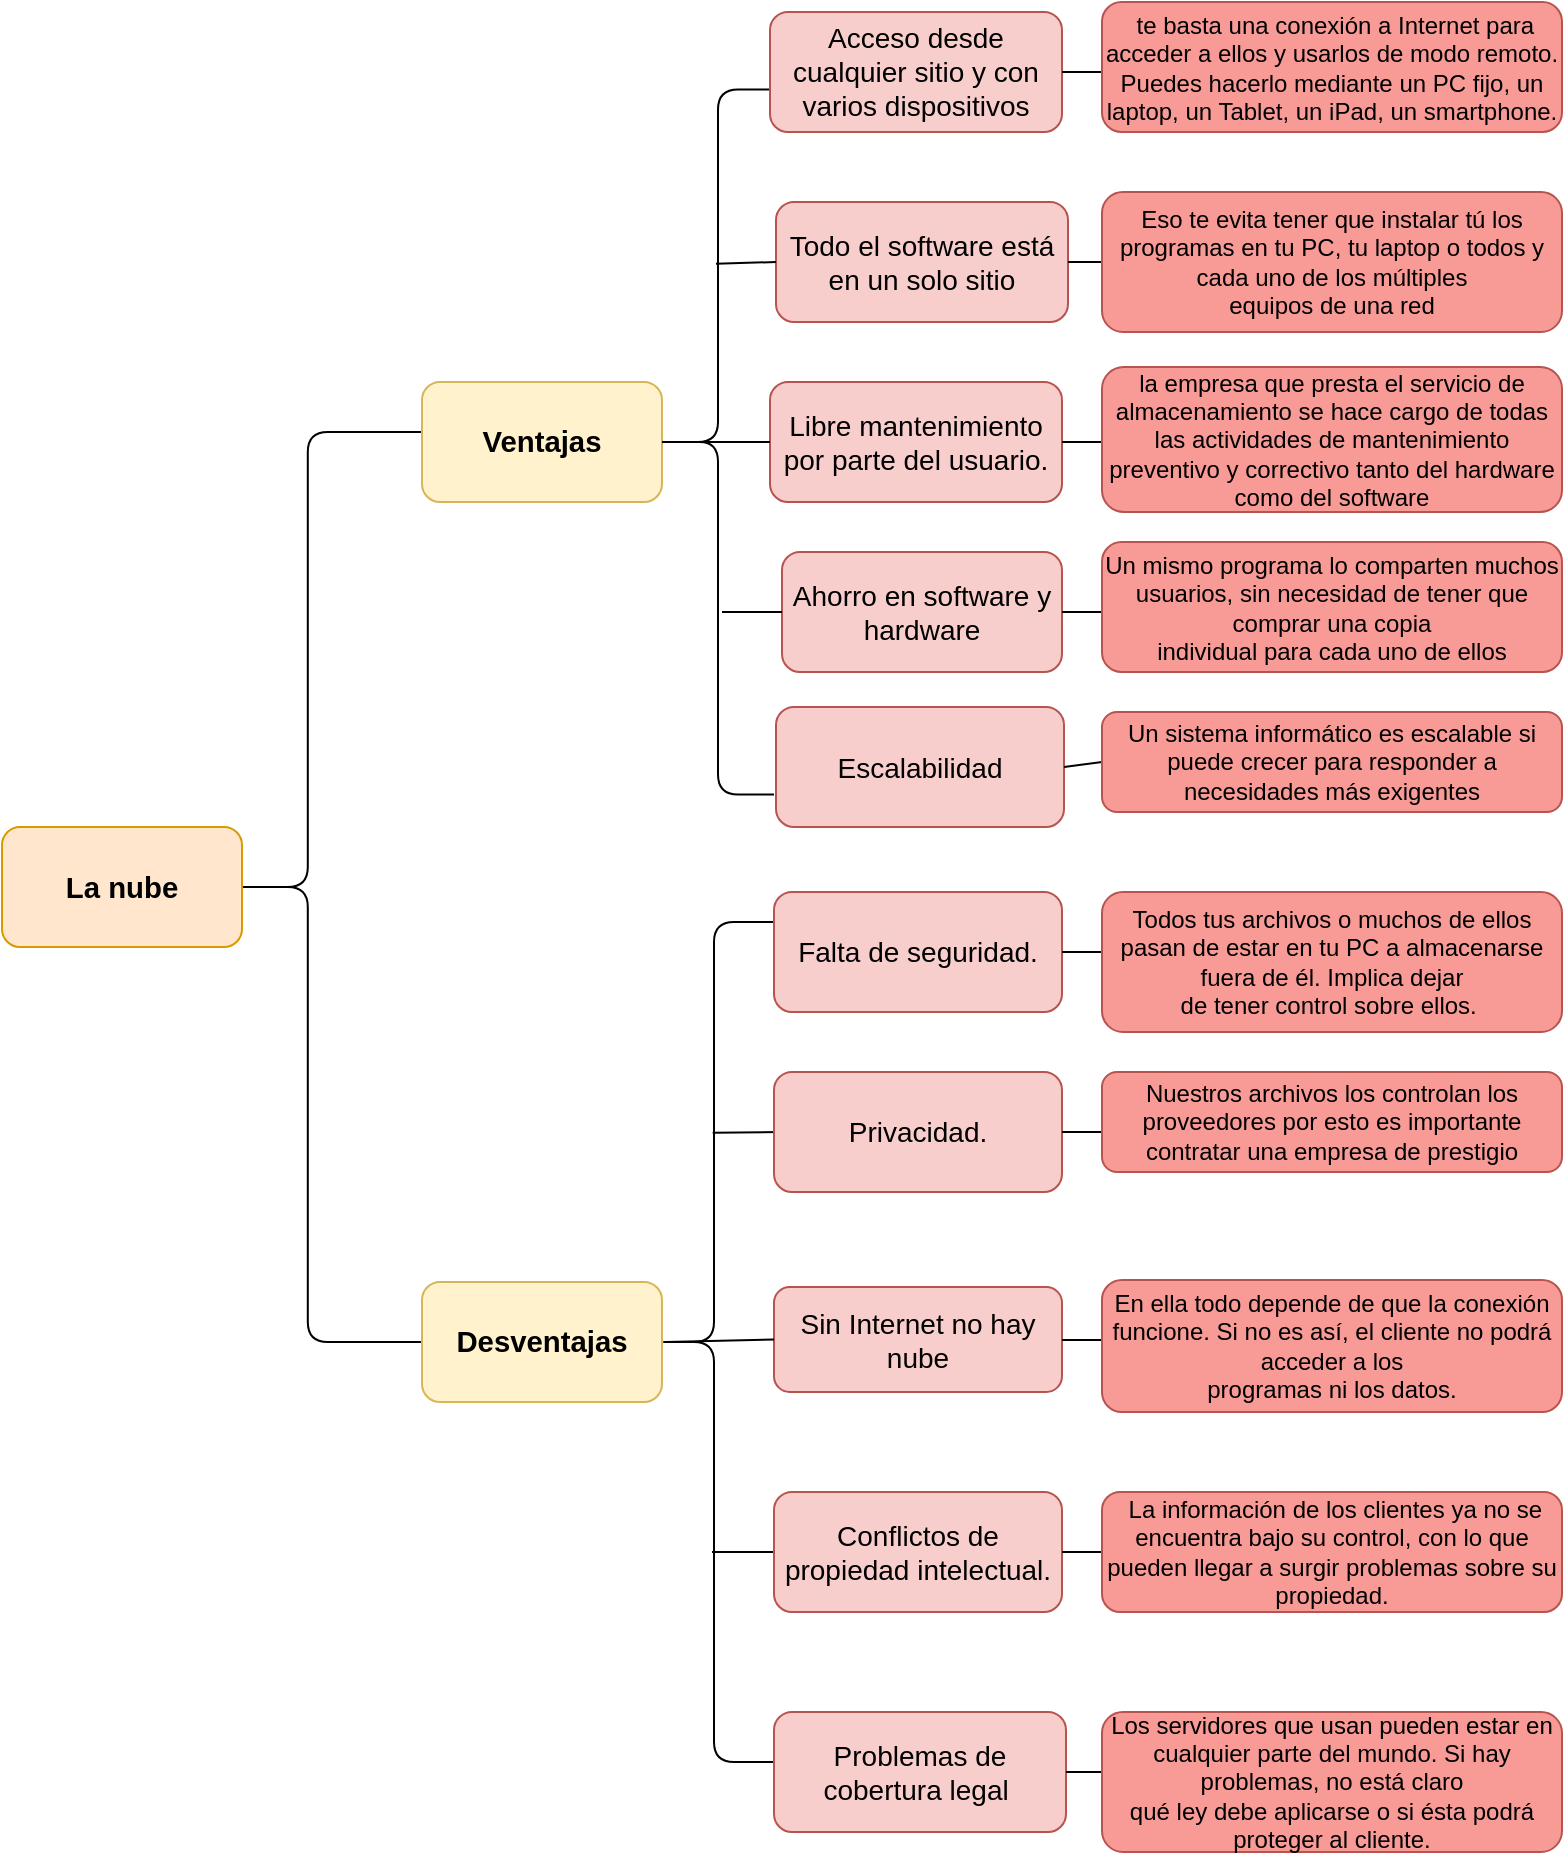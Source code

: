 <mxfile version="13.9.3" type="github">
  <diagram id="N4B2qegf66ZTnVH9yuMw" name="Page-1">
    <mxGraphModel dx="1662" dy="832" grid="1" gridSize="10" guides="1" tooltips="1" connect="1" arrows="1" fold="1" page="1" pageScale="1" pageWidth="827" pageHeight="1169" math="0" shadow="0">
      <root>
        <mxCell id="0" />
        <mxCell id="1" parent="0" />
        <mxCell id="M0u36gnTDmqWbgYLdVxs-21" value="" style="shape=curlyBracket;whiteSpace=wrap;html=1;rounded=1;size=0.429;" parent="1" vertex="1">
          <mxGeometry x="150" y="420" width="100" height="455" as="geometry" />
        </mxCell>
        <mxCell id="M0u36gnTDmqWbgYLdVxs-22" value="&lt;b&gt;&lt;span style=&quot;font-size: 11.0pt ; line-height: 107% ; font-family: &amp;#34;arimo&amp;#34; , sans-serif&quot;&gt;Ventajas&lt;/span&gt;&lt;/b&gt;" style="whiteSpace=wrap;html=1;rounded=1;fillColor=#fff2cc;strokeColor=#d6b656;" parent="1" vertex="1">
          <mxGeometry x="250" y="395" width="120" height="60" as="geometry" />
        </mxCell>
        <mxCell id="M0u36gnTDmqWbgYLdVxs-23" value="&lt;font face=&quot;arimo, sans-serif&quot;&gt;&lt;span style=&quot;font-size: 14.667px&quot;&gt;&lt;b&gt;Desventajas&lt;/b&gt;&lt;/span&gt;&lt;/font&gt;" style="rounded=1;whiteSpace=wrap;html=1;fillColor=#fff2cc;strokeColor=#d6b656;" parent="1" vertex="1">
          <mxGeometry x="250" y="845" width="120" height="60" as="geometry" />
        </mxCell>
        <mxCell id="M0u36gnTDmqWbgYLdVxs-24" value="&lt;font face=&quot;arimo, sans-serif&quot;&gt;&lt;span style=&quot;font-size: 14.667px&quot;&gt;&lt;b&gt;La nube&lt;/b&gt;&lt;/span&gt;&lt;/font&gt;" style="rounded=1;whiteSpace=wrap;html=1;fillColor=#ffe6cc;strokeColor=#d79b00;" parent="1" vertex="1">
          <mxGeometry x="40" y="617.5" width="120" height="60" as="geometry" />
        </mxCell>
        <mxCell id="M0u36gnTDmqWbgYLdVxs-25" value="" style="shape=curlyBracket;whiteSpace=wrap;html=1;rounded=1;" parent="1" vertex="1">
          <mxGeometry x="366" y="665" width="60" height="420" as="geometry" />
        </mxCell>
        <mxCell id="M0u36gnTDmqWbgYLdVxs-26" value="" style="shape=curlyBracket;whiteSpace=wrap;html=1;rounded=1;" parent="1" vertex="1">
          <mxGeometry x="370" y="248.75" width="56" height="352.5" as="geometry" />
        </mxCell>
        <mxCell id="M0u36gnTDmqWbgYLdVxs-27" value="&lt;font style=&quot;font-size: 14px&quot;&gt;Acceso desde cualquier sitio y con varios dispositivos&lt;/font&gt;" style="rounded=1;whiteSpace=wrap;html=1;fillColor=#f8cecc;strokeColor=#b85450;" parent="1" vertex="1">
          <mxGeometry x="424" y="210" width="146" height="60" as="geometry" />
        </mxCell>
        <mxCell id="M0u36gnTDmqWbgYLdVxs-28" value="&lt;font style=&quot;font-size: 14px&quot;&gt;Todo el software está en un solo sitio&lt;/font&gt;" style="rounded=1;whiteSpace=wrap;html=1;fillColor=#f8cecc;strokeColor=#b85450;" parent="1" vertex="1">
          <mxGeometry x="427" y="305" width="146" height="60" as="geometry" />
        </mxCell>
        <mxCell id="M0u36gnTDmqWbgYLdVxs-29" value="&lt;font style=&quot;font-size: 14px&quot;&gt;Ahorro en software y hardware&lt;/font&gt;" style="rounded=1;whiteSpace=wrap;html=1;fillColor=#f8cecc;strokeColor=#b85450;" parent="1" vertex="1">
          <mxGeometry x="430" y="480" width="140" height="60" as="geometry" />
        </mxCell>
        <mxCell id="M0u36gnTDmqWbgYLdVxs-30" value="&lt;font style=&quot;font-size: 14px&quot;&gt;Escalabilidad&lt;/font&gt;" style="rounded=1;whiteSpace=wrap;html=1;fillColor=#f8cecc;strokeColor=#b85450;" parent="1" vertex="1">
          <mxGeometry x="427" y="557.5" width="144" height="60" as="geometry" />
        </mxCell>
        <mxCell id="M0u36gnTDmqWbgYLdVxs-31" value="&lt;font style=&quot;font-size: 14px&quot;&gt;Falta de seguridad.&lt;/font&gt;" style="rounded=1;whiteSpace=wrap;html=1;fillColor=#f8cecc;strokeColor=#b85450;" parent="1" vertex="1">
          <mxGeometry x="426" y="650" width="144" height="60" as="geometry" />
        </mxCell>
        <mxCell id="M0u36gnTDmqWbgYLdVxs-32" value="&lt;font style=&quot;font-size: 14px&quot;&gt;Sin Internet no hay nube&lt;/font&gt;" style="rounded=1;whiteSpace=wrap;html=1;fillColor=#f8cecc;strokeColor=#b85450;" parent="1" vertex="1">
          <mxGeometry x="426" y="847.5" width="144" height="52.5" as="geometry" />
        </mxCell>
        <mxCell id="M0u36gnTDmqWbgYLdVxs-33" value="&lt;font style=&quot;font-size: 14px&quot;&gt;Problemas de cobertura legal&amp;nbsp;&lt;/font&gt;" style="rounded=1;whiteSpace=wrap;html=1;fillColor=#f8cecc;strokeColor=#b85450;" parent="1" vertex="1">
          <mxGeometry x="426" y="1060" width="146" height="60" as="geometry" />
        </mxCell>
        <mxCell id="M0u36gnTDmqWbgYLdVxs-34" value="" style="endArrow=none;html=1;entryX=0;entryY=0.5;entryDx=0;entryDy=0;exitX=0.482;exitY=0.247;exitDx=0;exitDy=0;exitPerimeter=0;" parent="1" source="M0u36gnTDmqWbgYLdVxs-26" target="M0u36gnTDmqWbgYLdVxs-28" edge="1">
          <mxGeometry width="50" height="50" relative="1" as="geometry">
            <mxPoint x="421" y="370" as="sourcePoint" />
            <mxPoint x="444" y="360" as="targetPoint" />
            <Array as="points" />
          </mxGeometry>
        </mxCell>
        <mxCell id="M0u36gnTDmqWbgYLdVxs-35" value="" style="endArrow=none;html=1;entryX=0;entryY=0.5;entryDx=0;entryDy=0;" parent="1" target="M0u36gnTDmqWbgYLdVxs-29" edge="1">
          <mxGeometry width="50" height="50" relative="1" as="geometry">
            <mxPoint x="400" y="510" as="sourcePoint" />
            <mxPoint x="450" y="469.5" as="targetPoint" />
          </mxGeometry>
        </mxCell>
        <mxCell id="M0u36gnTDmqWbgYLdVxs-36" value="" style="endArrow=none;html=1;entryX=0;entryY=0.5;entryDx=0;entryDy=0;exitX=0.1;exitY=0.5;exitDx=0;exitDy=0;exitPerimeter=0;" parent="1" source="M0u36gnTDmqWbgYLdVxs-25" target="M0u36gnTDmqWbgYLdVxs-32" edge="1">
          <mxGeometry width="50" height="50" relative="1" as="geometry">
            <mxPoint x="350" y="975" as="sourcePoint" />
            <mxPoint x="400" y="925" as="targetPoint" />
            <Array as="points" />
          </mxGeometry>
        </mxCell>
        <mxCell id="BPTgxIuJ5kQKBwEXXOTD-1" value="" style="endArrow=none;html=1;entryX=0.1;entryY=0.5;entryDx=0;entryDy=0;entryPerimeter=0;exitX=1;exitY=0.5;exitDx=0;exitDy=0;" edge="1" parent="1" source="M0u36gnTDmqWbgYLdVxs-22" target="M0u36gnTDmqWbgYLdVxs-26">
          <mxGeometry width="50" height="50" relative="1" as="geometry">
            <mxPoint x="370" y="430" as="sourcePoint" />
            <mxPoint x="410" y="405" as="targetPoint" />
          </mxGeometry>
        </mxCell>
        <mxCell id="BPTgxIuJ5kQKBwEXXOTD-2" value="" style="endArrow=none;html=1;exitX=0.489;exitY=0.251;exitDx=0;exitDy=0;exitPerimeter=0;" edge="1" parent="1" source="M0u36gnTDmqWbgYLdVxs-25">
          <mxGeometry width="50" height="50" relative="1" as="geometry">
            <mxPoint x="450" y="830" as="sourcePoint" />
            <mxPoint x="430" y="770" as="targetPoint" />
          </mxGeometry>
        </mxCell>
        <mxCell id="BPTgxIuJ5kQKBwEXXOTD-3" value="" style="endArrow=none;html=1;" edge="1" parent="1">
          <mxGeometry width="50" height="50" relative="1" as="geometry">
            <mxPoint x="395" y="980" as="sourcePoint" />
            <mxPoint x="430" y="980" as="targetPoint" />
          </mxGeometry>
        </mxCell>
        <mxCell id="BPTgxIuJ5kQKBwEXXOTD-4" value="&lt;span style=&quot;font-size: 14px&quot;&gt;Privacidad.&lt;/span&gt;" style="rounded=1;whiteSpace=wrap;html=1;fillColor=#f8cecc;strokeColor=#b85450;" vertex="1" parent="1">
          <mxGeometry x="426" y="740" width="144" height="60" as="geometry" />
        </mxCell>
        <mxCell id="BPTgxIuJ5kQKBwEXXOTD-5" value="&lt;font style=&quot;font-size: 14px&quot;&gt;Conflictos de propiedad intelectual.&lt;/font&gt;" style="rounded=1;whiteSpace=wrap;html=1;fillColor=#f8cecc;strokeColor=#b85450;" vertex="1" parent="1">
          <mxGeometry x="426" y="950" width="144" height="60" as="geometry" />
        </mxCell>
        <mxCell id="BPTgxIuJ5kQKBwEXXOTD-6" value="&lt;font style=&quot;font-size: 14px&quot;&gt;Libre mantenimiento por parte del usuario.&lt;/font&gt;" style="rounded=1;whiteSpace=wrap;html=1;fillColor=#f8cecc;strokeColor=#b85450;" vertex="1" parent="1">
          <mxGeometry x="424" y="395" width="146" height="60" as="geometry" />
        </mxCell>
        <mxCell id="BPTgxIuJ5kQKBwEXXOTD-7" value="" style="endArrow=none;html=1;exitX=1;exitY=0.5;exitDx=0;exitDy=0;entryX=0;entryY=0.5;entryDx=0;entryDy=0;" edge="1" parent="1" source="M0u36gnTDmqWbgYLdVxs-22" target="BPTgxIuJ5kQKBwEXXOTD-6">
          <mxGeometry width="50" height="50" relative="1" as="geometry">
            <mxPoint x="410" y="440" as="sourcePoint" />
            <mxPoint x="460" y="390" as="targetPoint" />
          </mxGeometry>
        </mxCell>
        <mxCell id="BPTgxIuJ5kQKBwEXXOTD-8" value="" style="endArrow=none;html=1;exitX=1;exitY=0.5;exitDx=0;exitDy=0;" edge="1" parent="1" source="M0u36gnTDmqWbgYLdVxs-27">
          <mxGeometry width="50" height="50" relative="1" as="geometry">
            <mxPoint x="600" y="250" as="sourcePoint" />
            <mxPoint x="590" y="240" as="targetPoint" />
          </mxGeometry>
        </mxCell>
        <mxCell id="BPTgxIuJ5kQKBwEXXOTD-9" value="" style="endArrow=none;html=1;exitX=1;exitY=0.5;exitDx=0;exitDy=0;entryX=0;entryY=0.5;entryDx=0;entryDy=0;" edge="1" parent="1" source="M0u36gnTDmqWbgYLdVxs-28" target="BPTgxIuJ5kQKBwEXXOTD-26">
          <mxGeometry width="50" height="50" relative="1" as="geometry">
            <mxPoint x="600" y="330" as="sourcePoint" />
            <mxPoint x="590" y="330" as="targetPoint" />
          </mxGeometry>
        </mxCell>
        <mxCell id="BPTgxIuJ5kQKBwEXXOTD-10" value="" style="endArrow=none;html=1;exitX=1;exitY=0.5;exitDx=0;exitDy=0;" edge="1" parent="1" source="BPTgxIuJ5kQKBwEXXOTD-6">
          <mxGeometry width="50" height="50" relative="1" as="geometry">
            <mxPoint x="610" y="420" as="sourcePoint" />
            <mxPoint x="590" y="425" as="targetPoint" />
          </mxGeometry>
        </mxCell>
        <mxCell id="BPTgxIuJ5kQKBwEXXOTD-11" value="" style="endArrow=none;html=1;exitX=1;exitY=0.5;exitDx=0;exitDy=0;" edge="1" parent="1" source="M0u36gnTDmqWbgYLdVxs-29">
          <mxGeometry width="50" height="50" relative="1" as="geometry">
            <mxPoint x="590" y="505" as="sourcePoint" />
            <mxPoint x="590" y="510" as="targetPoint" />
          </mxGeometry>
        </mxCell>
        <mxCell id="BPTgxIuJ5kQKBwEXXOTD-12" value="" style="endArrow=none;html=1;exitX=1;exitY=0.5;exitDx=0;exitDy=0;entryX=0;entryY=0.5;entryDx=0;entryDy=0;" edge="1" parent="1" source="M0u36gnTDmqWbgYLdVxs-30" target="BPTgxIuJ5kQKBwEXXOTD-23">
          <mxGeometry width="50" height="50" relative="1" as="geometry">
            <mxPoint x="580" y="612.5" as="sourcePoint" />
            <mxPoint x="590" y="615" as="targetPoint" />
          </mxGeometry>
        </mxCell>
        <mxCell id="BPTgxIuJ5kQKBwEXXOTD-13" value="" style="endArrow=none;html=1;exitX=1;exitY=0.5;exitDx=0;exitDy=0;" edge="1" parent="1" source="M0u36gnTDmqWbgYLdVxs-31">
          <mxGeometry width="50" height="50" relative="1" as="geometry">
            <mxPoint x="590" y="680" as="sourcePoint" />
            <mxPoint x="590" y="680" as="targetPoint" />
          </mxGeometry>
        </mxCell>
        <mxCell id="BPTgxIuJ5kQKBwEXXOTD-14" value="" style="endArrow=none;html=1;" edge="1" parent="1">
          <mxGeometry width="50" height="50" relative="1" as="geometry">
            <mxPoint x="570" y="874" as="sourcePoint" />
            <mxPoint x="590" y="874" as="targetPoint" />
          </mxGeometry>
        </mxCell>
        <mxCell id="BPTgxIuJ5kQKBwEXXOTD-15" value="" style="endArrow=none;html=1;exitX=1;exitY=0.5;exitDx=0;exitDy=0;" edge="1" parent="1" source="BPTgxIuJ5kQKBwEXXOTD-5">
          <mxGeometry width="50" height="50" relative="1" as="geometry">
            <mxPoint x="580" y="980" as="sourcePoint" />
            <mxPoint x="590" y="980" as="targetPoint" />
          </mxGeometry>
        </mxCell>
        <mxCell id="BPTgxIuJ5kQKBwEXXOTD-16" value="" style="endArrow=none;html=1;exitX=1;exitY=0.5;exitDx=0;exitDy=0;" edge="1" parent="1" source="M0u36gnTDmqWbgYLdVxs-33">
          <mxGeometry width="50" height="50" relative="1" as="geometry">
            <mxPoint x="590" y="1085" as="sourcePoint" />
            <mxPoint x="590" y="1090" as="targetPoint" />
          </mxGeometry>
        </mxCell>
        <mxCell id="BPTgxIuJ5kQKBwEXXOTD-17" value="" style="endArrow=none;html=1;exitX=1;exitY=0.5;exitDx=0;exitDy=0;" edge="1" parent="1" source="BPTgxIuJ5kQKBwEXXOTD-4">
          <mxGeometry width="50" height="50" relative="1" as="geometry">
            <mxPoint x="600" y="771" as="sourcePoint" />
            <mxPoint x="590" y="770" as="targetPoint" />
          </mxGeometry>
        </mxCell>
        <mxCell id="BPTgxIuJ5kQKBwEXXOTD-18" value="Los servidores que usan pueden estar en cualquier parte del mundo. Si hay problemas, no está claro&lt;br/&gt;qué ley debe aplicarse o si ésta podrá proteger al cliente." style="rounded=1;whiteSpace=wrap;html=1;strokeColor=#b85450;fillColor=#F89B97;" vertex="1" parent="1">
          <mxGeometry x="590" y="1060" width="230" height="70" as="geometry" />
        </mxCell>
        <mxCell id="BPTgxIuJ5kQKBwEXXOTD-19" value="&amp;nbsp;La información de los clientes ya no se&lt;br/&gt;encuentra bajo su control, con lo que pueden llegar a surgir problemas sobre su&lt;br/&gt;propiedad." style="rounded=1;whiteSpace=wrap;html=1;strokeColor=#b85450;fillColor=#F89B97;" vertex="1" parent="1">
          <mxGeometry x="590" y="950" width="230" height="60" as="geometry" />
        </mxCell>
        <mxCell id="BPTgxIuJ5kQKBwEXXOTD-20" value="En ella todo depende de que la conexión funcione. Si no es así, el cliente no podrá acceder a los&lt;br/&gt;programas ni los datos." style="rounded=1;whiteSpace=wrap;html=1;strokeColor=#b85450;fillColor=#F89B97;" vertex="1" parent="1">
          <mxGeometry x="590" y="844" width="230" height="66" as="geometry" />
        </mxCell>
        <mxCell id="BPTgxIuJ5kQKBwEXXOTD-21" value="Nuestros archivos los controlan los proveedores por esto es importante contratar una empresa de prestigio" style="rounded=1;whiteSpace=wrap;html=1;strokeColor=#b85450;fillColor=#F89B97;" vertex="1" parent="1">
          <mxGeometry x="590" y="740" width="230" height="50" as="geometry" />
        </mxCell>
        <mxCell id="BPTgxIuJ5kQKBwEXXOTD-22" value="Todos tus archivos o muchos de ellos pasan de estar en tu PC a almacenarse fuera de él. Implica dejar&lt;br/&gt;de tener control sobre ellos.&amp;nbsp;" style="rounded=1;whiteSpace=wrap;html=1;strokeColor=#b85450;fillColor=#F89B97;" vertex="1" parent="1">
          <mxGeometry x="590" y="650" width="230" height="70" as="geometry" />
        </mxCell>
        <mxCell id="BPTgxIuJ5kQKBwEXXOTD-23" value="Un sistema informático es escalable si puede crecer para responder a necesidades más exigentes" style="rounded=1;whiteSpace=wrap;html=1;strokeColor=#b85450;fillColor=#F89B97;" vertex="1" parent="1">
          <mxGeometry x="590" y="560" width="230" height="50" as="geometry" />
        </mxCell>
        <mxCell id="BPTgxIuJ5kQKBwEXXOTD-24" value="Un mismo programa lo comparten muchos usuarios, sin necesidad de tener que comprar una copia&lt;br/&gt;individual para cada uno de ellos" style="rounded=1;whiteSpace=wrap;html=1;strokeColor=#b85450;fillColor=#F89B97;" vertex="1" parent="1">
          <mxGeometry x="590" y="475" width="230" height="65" as="geometry" />
        </mxCell>
        <mxCell id="BPTgxIuJ5kQKBwEXXOTD-25" value="la empresa que presta el servicio de&lt;br/&gt;almacenamiento se hace cargo de todas las actividades de mantenimiento&lt;br/&gt;preventivo y correctivo tanto del hardware como del software" style="rounded=1;whiteSpace=wrap;html=1;strokeColor=#b85450;fillColor=#F89B97;" vertex="1" parent="1">
          <mxGeometry x="590" y="387.5" width="230" height="72.5" as="geometry" />
        </mxCell>
        <mxCell id="BPTgxIuJ5kQKBwEXXOTD-26" value="Eso te evita tener que instalar tú los programas en tu PC, tu laptop o todos y cada uno de los múltiples&lt;br/&gt;equipos de una red" style="rounded=1;whiteSpace=wrap;html=1;strokeColor=#b85450;fillColor=#F89B97;" vertex="1" parent="1">
          <mxGeometry x="590" y="300" width="230" height="70" as="geometry" />
        </mxCell>
        <mxCell id="BPTgxIuJ5kQKBwEXXOTD-27" value="&amp;nbsp;te basta una conexión a Internet para acceder a ellos y usarlos de modo remoto. Puedes hacerlo mediante un PC fijo, un laptop, un Tablet, un iPad, un smartphone." style="rounded=1;whiteSpace=wrap;html=1;strokeColor=#b85450;fillColor=#F89B97;" vertex="1" parent="1">
          <mxGeometry x="590" y="205" width="230" height="65" as="geometry" />
        </mxCell>
      </root>
    </mxGraphModel>
  </diagram>
</mxfile>
